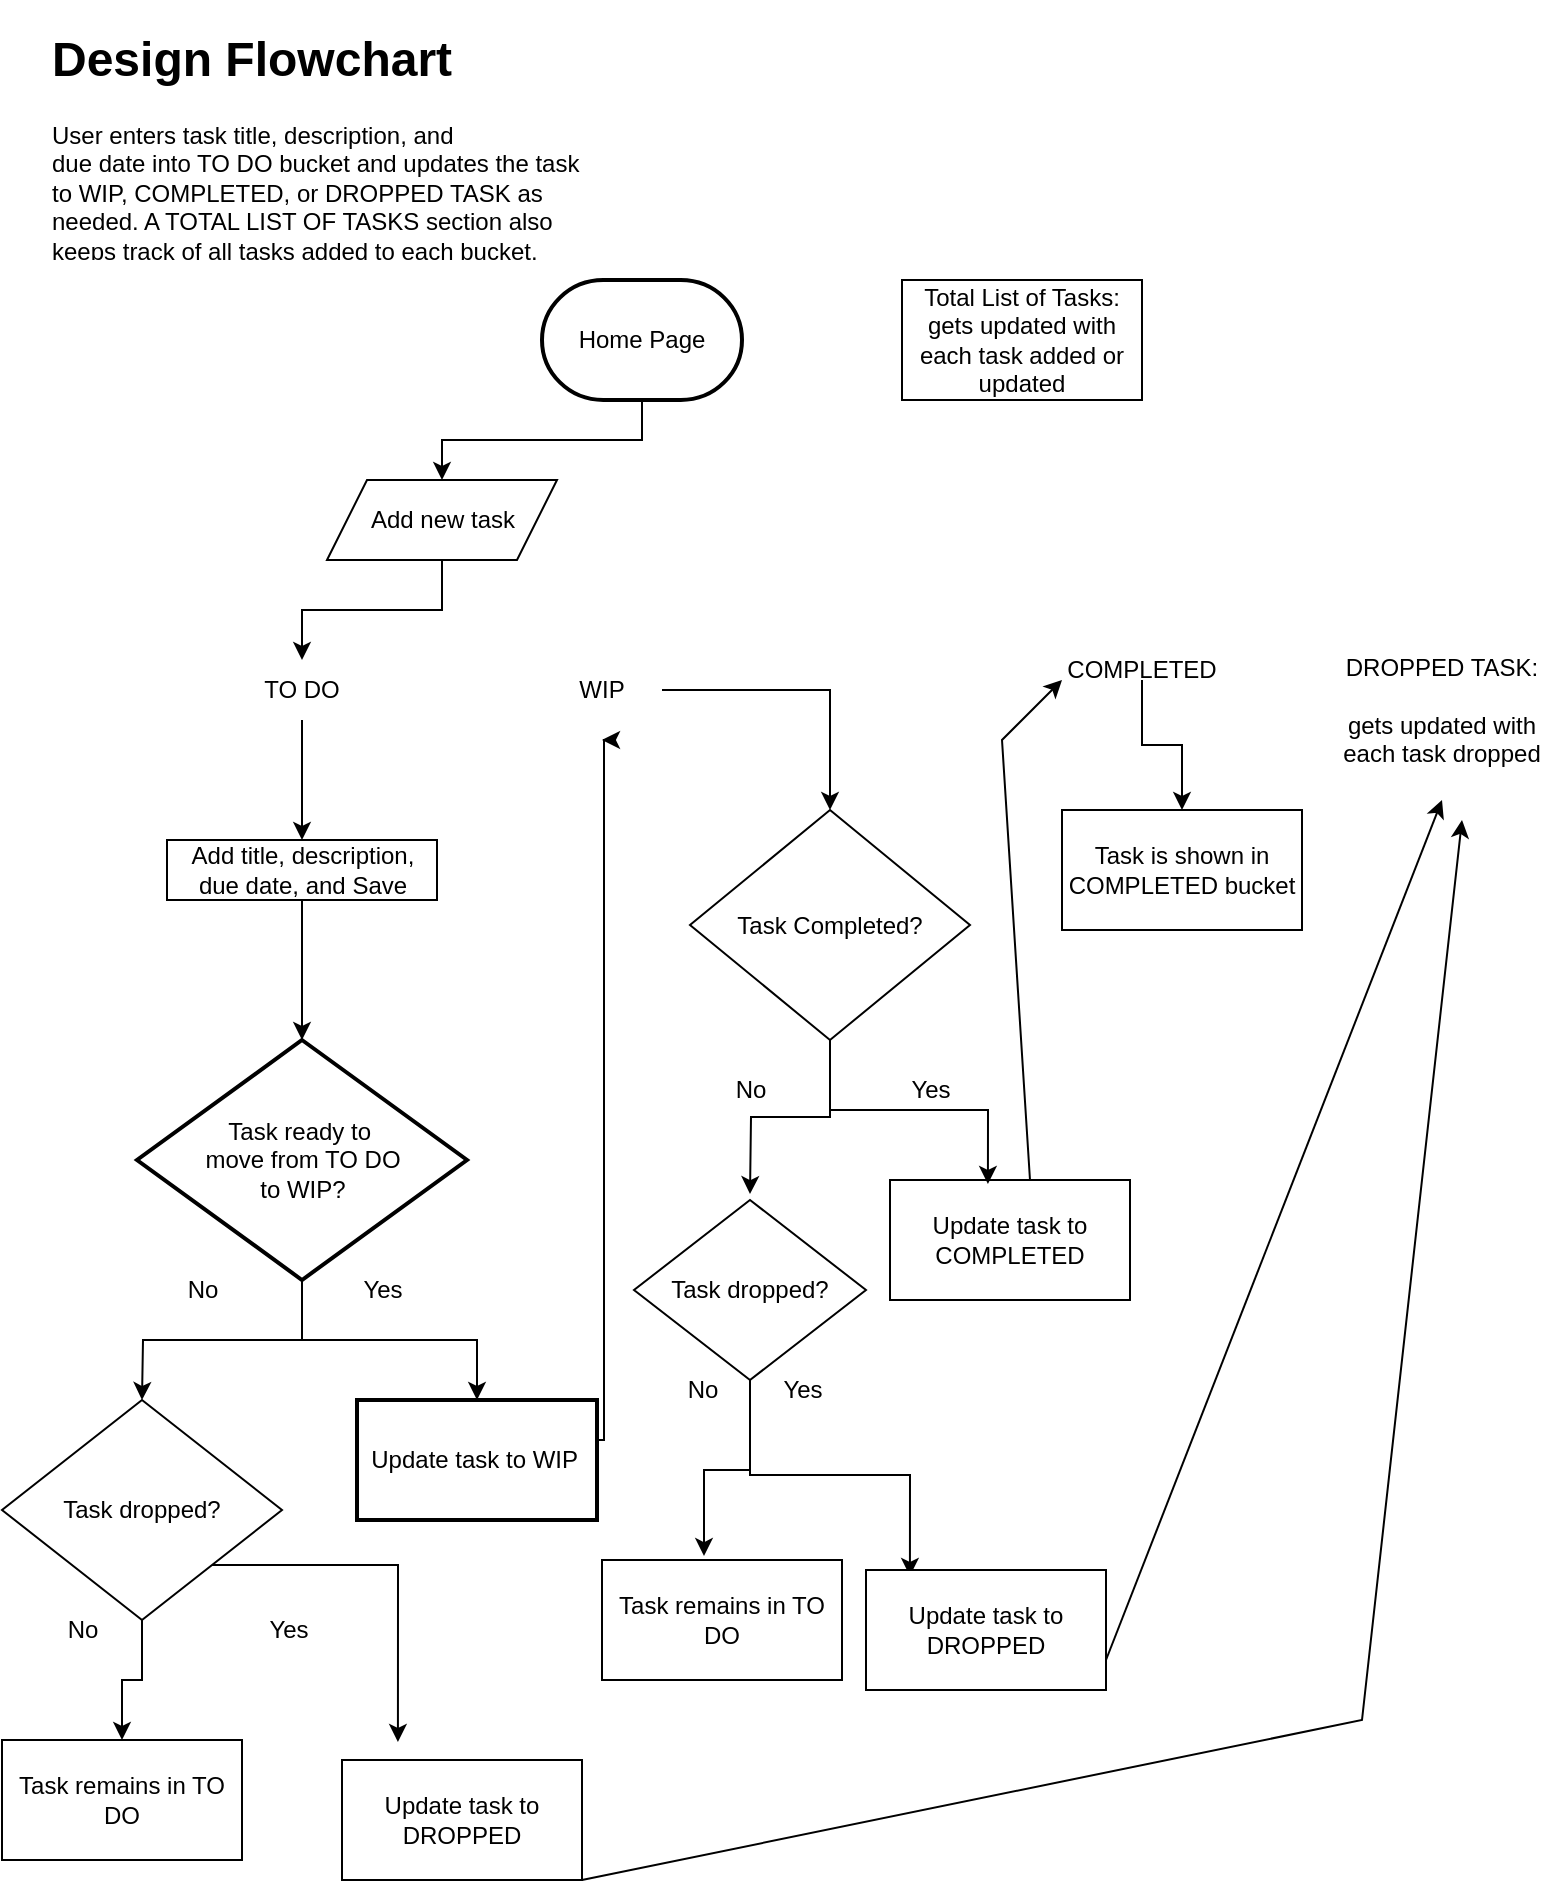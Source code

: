 <mxfile version="23.1.7" type="github">
  <diagram id="C5RBs43oDa-KdzZeNtuy" name="Page-1">
    <mxGraphModel dx="941" dy="1071" grid="1" gridSize="10" guides="1" tooltips="1" connect="1" arrows="1" fold="1" page="1" pageScale="1" pageWidth="827" pageHeight="1169" math="0" shadow="0">
      <root>
        <mxCell id="WIyWlLk6GJQsqaUBKTNV-0" />
        <mxCell id="WIyWlLk6GJQsqaUBKTNV-1" parent="WIyWlLk6GJQsqaUBKTNV-0" />
        <mxCell id="mQJPo1qvSjMa85qlDfSg-5" value="&lt;h1&gt;Design Flowchart&lt;/h1&gt;&lt;div&gt;User enters task title, description, and&lt;br style=&quot;border-color: var(--border-color); text-align: center;&quot;&gt;&lt;span style=&quot;text-align: center;&quot;&gt;due date into TO DO bucket and updates the task to WIP, COMPLETED, or DROPPED TASK as needed. A TOTAL LIST OF TASKS section also keeps track of all tasks added to each bucket.&lt;/span&gt;&lt;br&gt;&lt;/div&gt;&lt;p&gt;&lt;br&gt;&lt;/p&gt;&lt;p&gt;&lt;br&gt;&lt;/p&gt;" style="text;html=1;spacing=5;spacingTop=-20;whiteSpace=wrap;overflow=hidden;rounded=0;" parent="WIyWlLk6GJQsqaUBKTNV-1" vertex="1">
          <mxGeometry x="20" y="30" width="280" height="120" as="geometry" />
        </mxCell>
        <mxCell id="nf-GJFMmRsu7-0_HyhfQ-28" value="" style="edgeStyle=orthogonalEdgeStyle;rounded=0;orthogonalLoop=1;jettySize=auto;html=1;" edge="1" parent="WIyWlLk6GJQsqaUBKTNV-1" source="mQJPo1qvSjMa85qlDfSg-8" target="nf-GJFMmRsu7-0_HyhfQ-27">
          <mxGeometry relative="1" as="geometry" />
        </mxCell>
        <mxCell id="nf-GJFMmRsu7-0_HyhfQ-38" style="edgeStyle=orthogonalEdgeStyle;rounded=0;orthogonalLoop=1;jettySize=auto;html=1;" edge="1" parent="WIyWlLk6GJQsqaUBKTNV-1" source="mQJPo1qvSjMa85qlDfSg-8">
          <mxGeometry relative="1" as="geometry">
            <mxPoint x="70" y="720" as="targetPoint" />
          </mxGeometry>
        </mxCell>
        <mxCell id="mQJPo1qvSjMa85qlDfSg-8" value="Task ready to&amp;nbsp;&lt;br&gt;move from TO DO &lt;br&gt;to WIP?" style="strokeWidth=2;html=1;shape=mxgraph.flowchart.decision;whiteSpace=wrap;" parent="WIyWlLk6GJQsqaUBKTNV-1" vertex="1">
          <mxGeometry x="67.5" y="540" width="165" height="120" as="geometry" />
        </mxCell>
        <mxCell id="nf-GJFMmRsu7-0_HyhfQ-13" value="" style="edgeStyle=orthogonalEdgeStyle;rounded=0;orthogonalLoop=1;jettySize=auto;html=1;" edge="1" parent="WIyWlLk6GJQsqaUBKTNV-1" source="mQJPo1qvSjMa85qlDfSg-16" target="nf-GJFMmRsu7-0_HyhfQ-12">
          <mxGeometry relative="1" as="geometry" />
        </mxCell>
        <mxCell id="mQJPo1qvSjMa85qlDfSg-16" value="Home Page" style="strokeWidth=2;html=1;shape=mxgraph.flowchart.terminator;whiteSpace=wrap;" parent="WIyWlLk6GJQsqaUBKTNV-1" vertex="1">
          <mxGeometry x="270" y="160" width="100" height="60" as="geometry" />
        </mxCell>
        <mxCell id="mQJPo1qvSjMa85qlDfSg-29" value="No" style="text;html=1;align=center;verticalAlign=middle;resizable=0;points=[];autosize=1;strokeColor=none;fillColor=none;" parent="WIyWlLk6GJQsqaUBKTNV-1" vertex="1">
          <mxGeometry x="80" y="650" width="40" height="30" as="geometry" />
        </mxCell>
        <mxCell id="nf-GJFMmRsu7-0_HyhfQ-37" value="" style="edgeStyle=orthogonalEdgeStyle;rounded=0;orthogonalLoop=1;jettySize=auto;html=1;" edge="1" parent="WIyWlLk6GJQsqaUBKTNV-1" source="nf-GJFMmRsu7-0_HyhfQ-2" target="nf-GJFMmRsu7-0_HyhfQ-36">
          <mxGeometry relative="1" as="geometry" />
        </mxCell>
        <mxCell id="nf-GJFMmRsu7-0_HyhfQ-2" value="WIP" style="text;html=1;align=center;verticalAlign=middle;whiteSpace=wrap;rounded=0;" vertex="1" parent="WIyWlLk6GJQsqaUBKTNV-1">
          <mxGeometry x="270" y="350" width="60" height="30" as="geometry" />
        </mxCell>
        <mxCell id="nf-GJFMmRsu7-0_HyhfQ-17" value="" style="edgeStyle=orthogonalEdgeStyle;rounded=0;orthogonalLoop=1;jettySize=auto;html=1;" edge="1" parent="WIyWlLk6GJQsqaUBKTNV-1" source="nf-GJFMmRsu7-0_HyhfQ-3" target="nf-GJFMmRsu7-0_HyhfQ-16">
          <mxGeometry relative="1" as="geometry" />
        </mxCell>
        <mxCell id="nf-GJFMmRsu7-0_HyhfQ-3" value="TO DO" style="text;html=1;align=center;verticalAlign=middle;whiteSpace=wrap;rounded=0;" vertex="1" parent="WIyWlLk6GJQsqaUBKTNV-1">
          <mxGeometry x="120" y="350" width="60" height="30" as="geometry" />
        </mxCell>
        <mxCell id="nf-GJFMmRsu7-0_HyhfQ-85" value="" style="edgeStyle=orthogonalEdgeStyle;rounded=0;orthogonalLoop=1;jettySize=auto;html=1;" edge="1" parent="WIyWlLk6GJQsqaUBKTNV-1" source="nf-GJFMmRsu7-0_HyhfQ-4" target="nf-GJFMmRsu7-0_HyhfQ-84">
          <mxGeometry relative="1" as="geometry" />
        </mxCell>
        <mxCell id="nf-GJFMmRsu7-0_HyhfQ-4" value="COMPLETED" style="text;html=1;align=center;verticalAlign=middle;whiteSpace=wrap;rounded=0;" vertex="1" parent="WIyWlLk6GJQsqaUBKTNV-1">
          <mxGeometry x="540" y="350" width="60" height="10" as="geometry" />
        </mxCell>
        <mxCell id="nf-GJFMmRsu7-0_HyhfQ-5" value="DROPPED TASK:&lt;br&gt;&lt;br&gt;gets updated with each task dropped" style="text;html=1;align=center;verticalAlign=middle;whiteSpace=wrap;rounded=0;" vertex="1" parent="WIyWlLk6GJQsqaUBKTNV-1">
          <mxGeometry x="660" y="360" width="120" height="30" as="geometry" />
        </mxCell>
        <mxCell id="nf-GJFMmRsu7-0_HyhfQ-14" style="edgeStyle=orthogonalEdgeStyle;rounded=0;orthogonalLoop=1;jettySize=auto;html=1;" edge="1" parent="WIyWlLk6GJQsqaUBKTNV-1" source="nf-GJFMmRsu7-0_HyhfQ-12" target="nf-GJFMmRsu7-0_HyhfQ-3">
          <mxGeometry relative="1" as="geometry" />
        </mxCell>
        <mxCell id="nf-GJFMmRsu7-0_HyhfQ-12" value="Add new task" style="shape=parallelogram;perimeter=parallelogramPerimeter;whiteSpace=wrap;html=1;fixedSize=1;" vertex="1" parent="WIyWlLk6GJQsqaUBKTNV-1">
          <mxGeometry x="162.5" y="260" width="115" height="40" as="geometry" />
        </mxCell>
        <mxCell id="nf-GJFMmRsu7-0_HyhfQ-18" value="" style="edgeStyle=orthogonalEdgeStyle;rounded=0;orthogonalLoop=1;jettySize=auto;html=1;" edge="1" parent="WIyWlLk6GJQsqaUBKTNV-1" source="nf-GJFMmRsu7-0_HyhfQ-16" target="mQJPo1qvSjMa85qlDfSg-8">
          <mxGeometry relative="1" as="geometry" />
        </mxCell>
        <mxCell id="nf-GJFMmRsu7-0_HyhfQ-16" value="Add title, description, due date, and Save" style="rounded=0;whiteSpace=wrap;html=1;" vertex="1" parent="WIyWlLk6GJQsqaUBKTNV-1">
          <mxGeometry x="82.5" y="440" width="135" height="30" as="geometry" />
        </mxCell>
        <mxCell id="mQJPo1qvSjMa85qlDfSg-28" value="Yes" style="text;html=1;align=center;verticalAlign=middle;resizable=0;points=[];autosize=1;strokeColor=none;fillColor=none;" parent="WIyWlLk6GJQsqaUBKTNV-1" vertex="1">
          <mxGeometry x="170" y="650" width="40" height="30" as="geometry" />
        </mxCell>
        <mxCell id="nf-GJFMmRsu7-0_HyhfQ-34" style="edgeStyle=orthogonalEdgeStyle;rounded=0;orthogonalLoop=1;jettySize=auto;html=1;" edge="1" parent="WIyWlLk6GJQsqaUBKTNV-1" source="nf-GJFMmRsu7-0_HyhfQ-27">
          <mxGeometry relative="1" as="geometry">
            <mxPoint x="300" y="390" as="targetPoint" />
            <Array as="points">
              <mxPoint x="301" y="740" />
            </Array>
          </mxGeometry>
        </mxCell>
        <mxCell id="nf-GJFMmRsu7-0_HyhfQ-27" value="Update task to WIP&amp;nbsp;" style="whiteSpace=wrap;html=1;strokeWidth=2;" vertex="1" parent="WIyWlLk6GJQsqaUBKTNV-1">
          <mxGeometry x="177.5" y="720" width="120" height="60" as="geometry" />
        </mxCell>
        <mxCell id="nf-GJFMmRsu7-0_HyhfQ-30" value="Total List of Tasks:&lt;br&gt;gets updated with each task added or updated" style="rounded=0;whiteSpace=wrap;html=1;" vertex="1" parent="WIyWlLk6GJQsqaUBKTNV-1">
          <mxGeometry x="450" y="160" width="120" height="60" as="geometry" />
        </mxCell>
        <mxCell id="nf-GJFMmRsu7-0_HyhfQ-36" value="Task Completed?" style="rhombus;whiteSpace=wrap;html=1;" vertex="1" parent="WIyWlLk6GJQsqaUBKTNV-1">
          <mxGeometry x="344" y="425" width="140" height="115" as="geometry" />
        </mxCell>
        <mxCell id="nf-GJFMmRsu7-0_HyhfQ-41" value="" style="edgeStyle=orthogonalEdgeStyle;rounded=0;orthogonalLoop=1;jettySize=auto;html=1;" edge="1" parent="WIyWlLk6GJQsqaUBKTNV-1" source="nf-GJFMmRsu7-0_HyhfQ-39" target="nf-GJFMmRsu7-0_HyhfQ-40">
          <mxGeometry relative="1" as="geometry" />
        </mxCell>
        <mxCell id="nf-GJFMmRsu7-0_HyhfQ-39" value="Task dropped?" style="rhombus;whiteSpace=wrap;html=1;" vertex="1" parent="WIyWlLk6GJQsqaUBKTNV-1">
          <mxGeometry y="720" width="140" height="110" as="geometry" />
        </mxCell>
        <mxCell id="nf-GJFMmRsu7-0_HyhfQ-40" value="Task remains in TO DO" style="whiteSpace=wrap;html=1;" vertex="1" parent="WIyWlLk6GJQsqaUBKTNV-1">
          <mxGeometry y="890" width="120" height="60" as="geometry" />
        </mxCell>
        <mxCell id="nf-GJFMmRsu7-0_HyhfQ-45" style="edgeStyle=orthogonalEdgeStyle;rounded=0;orthogonalLoop=1;jettySize=auto;html=1;exitX=1;exitY=1;exitDx=0;exitDy=0;entryX=0.233;entryY=-0.15;entryDx=0;entryDy=0;entryPerimeter=0;" edge="1" parent="WIyWlLk6GJQsqaUBKTNV-1" source="nf-GJFMmRsu7-0_HyhfQ-39" target="nf-GJFMmRsu7-0_HyhfQ-80">
          <mxGeometry relative="1" as="geometry">
            <mxPoint x="158.96" y="896" as="targetPoint" />
          </mxGeometry>
        </mxCell>
        <mxCell id="nf-GJFMmRsu7-0_HyhfQ-46" value="No" style="text;html=1;align=center;verticalAlign=middle;resizable=0;points=[];autosize=1;strokeColor=none;fillColor=none;" vertex="1" parent="WIyWlLk6GJQsqaUBKTNV-1">
          <mxGeometry x="20" y="820" width="40" height="30" as="geometry" />
        </mxCell>
        <mxCell id="nf-GJFMmRsu7-0_HyhfQ-47" value="Yes" style="text;html=1;align=center;verticalAlign=middle;resizable=0;points=[];autosize=1;strokeColor=none;fillColor=none;" vertex="1" parent="WIyWlLk6GJQsqaUBKTNV-1">
          <mxGeometry x="122.5" y="820" width="40" height="30" as="geometry" />
        </mxCell>
        <mxCell id="nf-GJFMmRsu7-0_HyhfQ-59" value="No" style="text;html=1;align=center;verticalAlign=middle;resizable=0;points=[];autosize=1;strokeColor=none;fillColor=none;" vertex="1" parent="WIyWlLk6GJQsqaUBKTNV-1">
          <mxGeometry x="354" y="550" width="40" height="30" as="geometry" />
        </mxCell>
        <mxCell id="nf-GJFMmRsu7-0_HyhfQ-60" value="Yes" style="text;html=1;align=center;verticalAlign=middle;resizable=0;points=[];autosize=1;strokeColor=none;fillColor=none;" vertex="1" parent="WIyWlLk6GJQsqaUBKTNV-1">
          <mxGeometry x="444" y="550" width="40" height="30" as="geometry" />
        </mxCell>
        <mxCell id="nf-GJFMmRsu7-0_HyhfQ-66" value="Update task to COMPLETED" style="whiteSpace=wrap;html=1;" vertex="1" parent="WIyWlLk6GJQsqaUBKTNV-1">
          <mxGeometry x="444" y="610" width="120" height="60" as="geometry" />
        </mxCell>
        <mxCell id="nf-GJFMmRsu7-0_HyhfQ-70" style="edgeStyle=orthogonalEdgeStyle;rounded=0;orthogonalLoop=1;jettySize=auto;html=1;exitX=0.5;exitY=1;exitDx=0;exitDy=0;entryX=0.5;entryY=0.117;entryDx=0;entryDy=0;entryPerimeter=0;" edge="1" parent="WIyWlLk6GJQsqaUBKTNV-1" source="nf-GJFMmRsu7-0_HyhfQ-36">
          <mxGeometry relative="1" as="geometry">
            <mxPoint x="374" y="617.02" as="targetPoint" />
          </mxGeometry>
        </mxCell>
        <mxCell id="nf-GJFMmRsu7-0_HyhfQ-71" style="edgeStyle=orthogonalEdgeStyle;rounded=0;orthogonalLoop=1;jettySize=auto;html=1;exitX=0.5;exitY=1;exitDx=0;exitDy=0;entryX=0.408;entryY=0.033;entryDx=0;entryDy=0;entryPerimeter=0;" edge="1" parent="WIyWlLk6GJQsqaUBKTNV-1" source="nf-GJFMmRsu7-0_HyhfQ-36" target="nf-GJFMmRsu7-0_HyhfQ-66">
          <mxGeometry relative="1" as="geometry" />
        </mxCell>
        <mxCell id="nf-GJFMmRsu7-0_HyhfQ-74" style="edgeStyle=orthogonalEdgeStyle;rounded=0;orthogonalLoop=1;jettySize=auto;html=1;exitX=0.5;exitY=1;exitDx=0;exitDy=0;entryX=0.425;entryY=-0.033;entryDx=0;entryDy=0;entryPerimeter=0;" edge="1" parent="WIyWlLk6GJQsqaUBKTNV-1" source="nf-GJFMmRsu7-0_HyhfQ-73" target="nf-GJFMmRsu7-0_HyhfQ-78">
          <mxGeometry relative="1" as="geometry">
            <mxPoint x="340" y="760" as="targetPoint" />
          </mxGeometry>
        </mxCell>
        <mxCell id="nf-GJFMmRsu7-0_HyhfQ-75" style="edgeStyle=orthogonalEdgeStyle;rounded=0;orthogonalLoop=1;jettySize=auto;html=1;exitX=0.5;exitY=1;exitDx=0;exitDy=0;entryX=0.183;entryY=0.05;entryDx=0;entryDy=0;entryPerimeter=0;" edge="1" parent="WIyWlLk6GJQsqaUBKTNV-1" source="nf-GJFMmRsu7-0_HyhfQ-73" target="nf-GJFMmRsu7-0_HyhfQ-81">
          <mxGeometry relative="1" as="geometry">
            <mxPoint x="420" y="760" as="targetPoint" />
          </mxGeometry>
        </mxCell>
        <mxCell id="nf-GJFMmRsu7-0_HyhfQ-73" value="Task dropped?" style="rhombus;whiteSpace=wrap;html=1;" vertex="1" parent="WIyWlLk6GJQsqaUBKTNV-1">
          <mxGeometry x="316" y="620" width="116" height="90" as="geometry" />
        </mxCell>
        <mxCell id="nf-GJFMmRsu7-0_HyhfQ-76" value="No" style="text;html=1;align=center;verticalAlign=middle;resizable=0;points=[];autosize=1;strokeColor=none;fillColor=none;" vertex="1" parent="WIyWlLk6GJQsqaUBKTNV-1">
          <mxGeometry x="330" y="700" width="40" height="30" as="geometry" />
        </mxCell>
        <mxCell id="nf-GJFMmRsu7-0_HyhfQ-77" value="Yes" style="text;html=1;align=center;verticalAlign=middle;resizable=0;points=[];autosize=1;strokeColor=none;fillColor=none;" vertex="1" parent="WIyWlLk6GJQsqaUBKTNV-1">
          <mxGeometry x="380" y="700" width="40" height="30" as="geometry" />
        </mxCell>
        <mxCell id="nf-GJFMmRsu7-0_HyhfQ-78" value="Task remains in TO DO" style="whiteSpace=wrap;html=1;" vertex="1" parent="WIyWlLk6GJQsqaUBKTNV-1">
          <mxGeometry x="300" y="800" width="120" height="60" as="geometry" />
        </mxCell>
        <mxCell id="nf-GJFMmRsu7-0_HyhfQ-80" value="Update task to DROPPED" style="rounded=0;whiteSpace=wrap;html=1;" vertex="1" parent="WIyWlLk6GJQsqaUBKTNV-1">
          <mxGeometry x="170" y="900" width="120" height="60" as="geometry" />
        </mxCell>
        <mxCell id="nf-GJFMmRsu7-0_HyhfQ-81" value="Update task to DROPPED" style="rounded=0;whiteSpace=wrap;html=1;" vertex="1" parent="WIyWlLk6GJQsqaUBKTNV-1">
          <mxGeometry x="432" y="805" width="120" height="60" as="geometry" />
        </mxCell>
        <mxCell id="nf-GJFMmRsu7-0_HyhfQ-84" value="Task is shown in COMPLETED bucket" style="rounded=0;whiteSpace=wrap;html=1;" vertex="1" parent="WIyWlLk6GJQsqaUBKTNV-1">
          <mxGeometry x="530" y="425" width="120" height="60" as="geometry" />
        </mxCell>
        <mxCell id="nf-GJFMmRsu7-0_HyhfQ-86" value="" style="endArrow=classic;html=1;rounded=0;" edge="1" parent="WIyWlLk6GJQsqaUBKTNV-1">
          <mxGeometry width="50" height="50" relative="1" as="geometry">
            <mxPoint x="514" y="610" as="sourcePoint" />
            <mxPoint x="530" y="360" as="targetPoint" />
            <Array as="points">
              <mxPoint x="500" y="390" />
            </Array>
          </mxGeometry>
        </mxCell>
        <mxCell id="nf-GJFMmRsu7-0_HyhfQ-87" value="" style="endArrow=classic;html=1;rounded=0;" edge="1" parent="WIyWlLk6GJQsqaUBKTNV-1">
          <mxGeometry width="50" height="50" relative="1" as="geometry">
            <mxPoint x="552" y="850" as="sourcePoint" />
            <mxPoint x="720" y="420" as="targetPoint" />
            <Array as="points" />
          </mxGeometry>
        </mxCell>
        <mxCell id="nf-GJFMmRsu7-0_HyhfQ-88" value="" style="endArrow=classic;html=1;rounded=0;" edge="1" parent="WIyWlLk6GJQsqaUBKTNV-1">
          <mxGeometry width="50" height="50" relative="1" as="geometry">
            <mxPoint x="290" y="960" as="sourcePoint" />
            <mxPoint x="730" y="430" as="targetPoint" />
            <Array as="points">
              <mxPoint x="680" y="880" />
            </Array>
          </mxGeometry>
        </mxCell>
      </root>
    </mxGraphModel>
  </diagram>
</mxfile>
